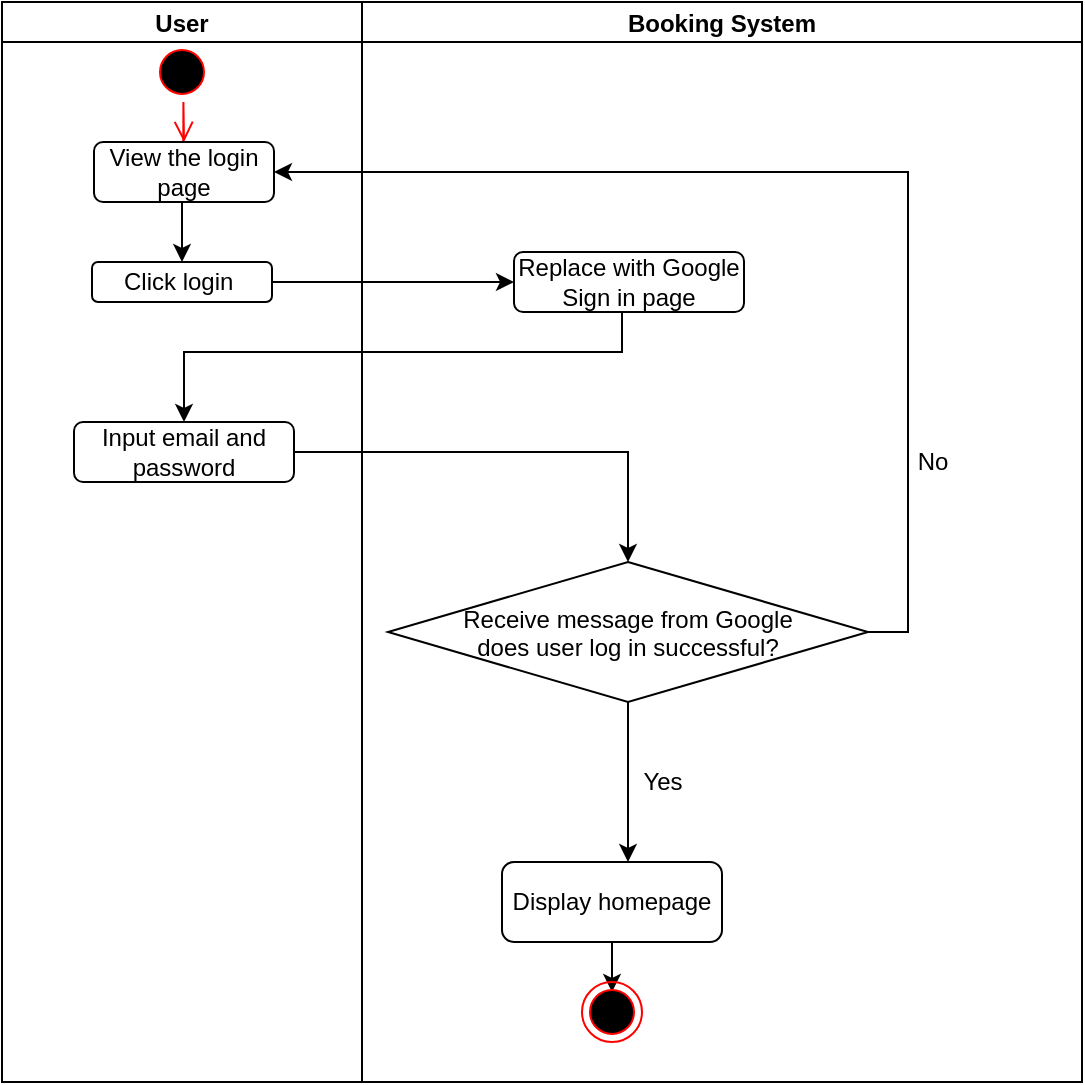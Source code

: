 <mxfile version="15.7.0" type="github" pages="4">
  <diagram id="ihaXnKKxqm40UauWojtJ" name="login">
    <mxGraphModel dx="1113" dy="2929" grid="1" gridSize="10" guides="1" tooltips="1" connect="1" arrows="1" fold="1" page="1" pageScale="1" pageWidth="827" pageHeight="1169" math="0" shadow="0">
      <root>
        <mxCell id="0" />
        <mxCell id="1" parent="0" />
        <mxCell id="vORrvwc37Y7_1gI2WmOG-4" value="User" style="swimlane;startSize=20;" parent="1" vertex="1">
          <mxGeometry x="100" y="-1180" width="180" height="540" as="geometry" />
        </mxCell>
        <mxCell id="vORrvwc37Y7_1gI2WmOG-12" value="" style="ellipse;html=1;shape=startState;fillColor=#000000;strokeColor=#ff0000;" parent="vORrvwc37Y7_1gI2WmOG-4" vertex="1">
          <mxGeometry x="75" y="20" width="30" height="30" as="geometry" />
        </mxCell>
        <mxCell id="vORrvwc37Y7_1gI2WmOG-13" value="" style="edgeStyle=orthogonalEdgeStyle;html=1;verticalAlign=bottom;endArrow=open;endSize=8;strokeColor=#ff0000;rounded=0;" parent="vORrvwc37Y7_1gI2WmOG-4" edge="1">
          <mxGeometry relative="1" as="geometry">
            <mxPoint x="91" y="70" as="targetPoint" />
            <mxPoint x="90.66" y="70" as="sourcePoint" />
            <Array as="points">
              <mxPoint x="91" y="50" />
              <mxPoint x="91" y="50" />
            </Array>
          </mxGeometry>
        </mxCell>
        <mxCell id="vORrvwc37Y7_1gI2WmOG-14" value="Click login&amp;nbsp;" style="rounded=1;whiteSpace=wrap;html=1;" parent="vORrvwc37Y7_1gI2WmOG-4" vertex="1">
          <mxGeometry x="45" y="130" width="90" height="20" as="geometry" />
        </mxCell>
        <mxCell id="vORrvwc37Y7_1gI2WmOG-17" value="Input email and password" style="rounded=1;whiteSpace=wrap;html=1;" parent="vORrvwc37Y7_1gI2WmOG-4" vertex="1">
          <mxGeometry x="36" y="210" width="110" height="30" as="geometry" />
        </mxCell>
        <mxCell id="vORrvwc37Y7_1gI2WmOG-33" style="edgeStyle=orthogonalEdgeStyle;rounded=0;orthogonalLoop=1;jettySize=auto;html=1;exitX=0.5;exitY=1;exitDx=0;exitDy=0;entryX=0.5;entryY=0;entryDx=0;entryDy=0;" parent="vORrvwc37Y7_1gI2WmOG-4" source="vORrvwc37Y7_1gI2WmOG-32" target="vORrvwc37Y7_1gI2WmOG-14" edge="1">
          <mxGeometry relative="1" as="geometry" />
        </mxCell>
        <mxCell id="vORrvwc37Y7_1gI2WmOG-32" value="View the login page" style="rounded=1;whiteSpace=wrap;html=1;" parent="vORrvwc37Y7_1gI2WmOG-4" vertex="1">
          <mxGeometry x="46" y="70" width="90" height="30" as="geometry" />
        </mxCell>
        <mxCell id="vORrvwc37Y7_1gI2WmOG-11" value="Booking System" style="swimlane;startSize=20;" parent="1" vertex="1">
          <mxGeometry x="280" y="-1180" width="360" height="540" as="geometry" />
        </mxCell>
        <mxCell id="vORrvwc37Y7_1gI2WmOG-29" style="edgeStyle=orthogonalEdgeStyle;rounded=0;orthogonalLoop=1;jettySize=auto;html=1;exitX=0.5;exitY=1;exitDx=0;exitDy=0;entryX=0.5;entryY=0;entryDx=0;entryDy=0;" parent="vORrvwc37Y7_1gI2WmOG-11" source="vORrvwc37Y7_1gI2WmOG-26" edge="1">
          <mxGeometry relative="1" as="geometry">
            <mxPoint x="125.0" y="495" as="targetPoint" />
          </mxGeometry>
        </mxCell>
        <mxCell id="vORrvwc37Y7_1gI2WmOG-26" value="Display homepage" style="rounded=1;whiteSpace=wrap;html=1;" parent="vORrvwc37Y7_1gI2WmOG-11" vertex="1">
          <mxGeometry x="70" y="430" width="110" height="40" as="geometry" />
        </mxCell>
        <mxCell id="vORrvwc37Y7_1gI2WmOG-28" value="" style="ellipse;html=1;shape=endState;fillColor=#000000;strokeColor=#ff0000;" parent="vORrvwc37Y7_1gI2WmOG-11" vertex="1">
          <mxGeometry x="110" y="490" width="30" height="30" as="geometry" />
        </mxCell>
        <mxCell id="1Nzlweg10zHsArvEARPD-36" value="Replace with Google Sign in page" style="rounded=1;whiteSpace=wrap;html=1;" vertex="1" parent="vORrvwc37Y7_1gI2WmOG-11">
          <mxGeometry x="76" y="125" width="115" height="30" as="geometry" />
        </mxCell>
        <mxCell id="1Nzlweg10zHsArvEARPD-53" style="edgeStyle=orthogonalEdgeStyle;rounded=0;orthogonalLoop=1;jettySize=auto;html=1;exitX=0.5;exitY=1;exitDx=0;exitDy=0;" edge="1" parent="vORrvwc37Y7_1gI2WmOG-11" source="1Nzlweg10zHsArvEARPD-41">
          <mxGeometry relative="1" as="geometry">
            <mxPoint x="133" y="430" as="targetPoint" />
          </mxGeometry>
        </mxCell>
        <mxCell id="1Nzlweg10zHsArvEARPD-41" value="Receive message from Google &#xa;does user log in successful?" style="rhombus;" vertex="1" parent="vORrvwc37Y7_1gI2WmOG-11">
          <mxGeometry x="13" y="280" width="240" height="70" as="geometry" />
        </mxCell>
        <mxCell id="1Nzlweg10zHsArvEARPD-56" value="No" style="text;html=1;align=center;verticalAlign=middle;resizable=0;points=[];autosize=1;strokeColor=none;fillColor=none;" vertex="1" parent="vORrvwc37Y7_1gI2WmOG-11">
          <mxGeometry x="270" y="220" width="30" height="20" as="geometry" />
        </mxCell>
        <mxCell id="1Nzlweg10zHsArvEARPD-38" style="edgeStyle=orthogonalEdgeStyle;rounded=0;orthogonalLoop=1;jettySize=auto;html=1;exitX=1;exitY=0.5;exitDx=0;exitDy=0;" edge="1" parent="1" source="vORrvwc37Y7_1gI2WmOG-14" target="1Nzlweg10zHsArvEARPD-36">
          <mxGeometry relative="1" as="geometry" />
        </mxCell>
        <mxCell id="1Nzlweg10zHsArvEARPD-39" style="edgeStyle=orthogonalEdgeStyle;rounded=0;orthogonalLoop=1;jettySize=auto;html=1;exitX=0.5;exitY=1;exitDx=0;exitDy=0;" edge="1" parent="1" source="1Nzlweg10zHsArvEARPD-36" target="vORrvwc37Y7_1gI2WmOG-17">
          <mxGeometry relative="1" as="geometry">
            <mxPoint x="191" y="-980" as="targetPoint" />
            <Array as="points">
              <mxPoint x="410" y="-1025" />
              <mxPoint x="410" y="-1005" />
              <mxPoint x="191" y="-1005" />
            </Array>
          </mxGeometry>
        </mxCell>
        <mxCell id="1Nzlweg10zHsArvEARPD-44" value="Yes" style="text;html=1;align=center;verticalAlign=middle;resizable=0;points=[];autosize=1;strokeColor=none;fillColor=none;" vertex="1" parent="1">
          <mxGeometry x="410" y="-800" width="40" height="20" as="geometry" />
        </mxCell>
        <mxCell id="1Nzlweg10zHsArvEARPD-51" style="edgeStyle=orthogonalEdgeStyle;rounded=0;orthogonalLoop=1;jettySize=auto;html=1;exitX=1;exitY=0.5;exitDx=0;exitDy=0;" edge="1" parent="1" source="vORrvwc37Y7_1gI2WmOG-17" target="1Nzlweg10zHsArvEARPD-41">
          <mxGeometry relative="1" as="geometry" />
        </mxCell>
        <mxCell id="1Nzlweg10zHsArvEARPD-57" style="edgeStyle=orthogonalEdgeStyle;rounded=0;orthogonalLoop=1;jettySize=auto;html=1;exitX=1;exitY=0.5;exitDx=0;exitDy=0;entryX=1;entryY=0.5;entryDx=0;entryDy=0;" edge="1" parent="1" source="1Nzlweg10zHsArvEARPD-41" target="vORrvwc37Y7_1gI2WmOG-32">
          <mxGeometry relative="1" as="geometry" />
        </mxCell>
      </root>
    </mxGraphModel>
  </diagram>
  <diagram id="u5IDfW4Sw1TCiNxvA8xG" name="search bookings">
    <mxGraphModel dx="946" dy="502" grid="1" gridSize="10" guides="1" tooltips="1" connect="1" arrows="1" fold="1" page="1" pageScale="1" pageWidth="827" pageHeight="1169" math="0" shadow="0">
      <root>
        <mxCell id="zU0X1DT9IzwQNp6H6CbO-0" />
        <mxCell id="zU0X1DT9IzwQNp6H6CbO-1" parent="zU0X1DT9IzwQNp6H6CbO-0" />
      </root>
    </mxGraphModel>
  </diagram>
  <diagram id="bAXwlfNjFJRHvG4fwz2x" name="make bookings">
    <mxGraphModel dx="946" dy="502" grid="1" gridSize="10" guides="1" tooltips="1" connect="1" arrows="1" fold="1" page="1" pageScale="1" pageWidth="827" pageHeight="1169" math="0" shadow="0">
      <root>
        <mxCell id="hnKBW0Iv-C8jEqnTz0Rl-0" />
        <mxCell id="hnKBW0Iv-C8jEqnTz0Rl-1" parent="hnKBW0Iv-C8jEqnTz0Rl-0" />
      </root>
    </mxGraphModel>
  </diagram>
  <diagram id="Fhv41Pekuvg7iLQXIIBV" name="withdraw bookings">
    <mxGraphModel dx="946" dy="502" grid="1" gridSize="10" guides="1" tooltips="1" connect="1" arrows="1" fold="1" page="1" pageScale="1" pageWidth="827" pageHeight="1169" math="0" shadow="0">
      <root>
        <mxCell id="_l0tvzOayybOTkyBalNJ-0" />
        <mxCell id="_l0tvzOayybOTkyBalNJ-1" parent="_l0tvzOayybOTkyBalNJ-0" />
      </root>
    </mxGraphModel>
  </diagram>
</mxfile>
